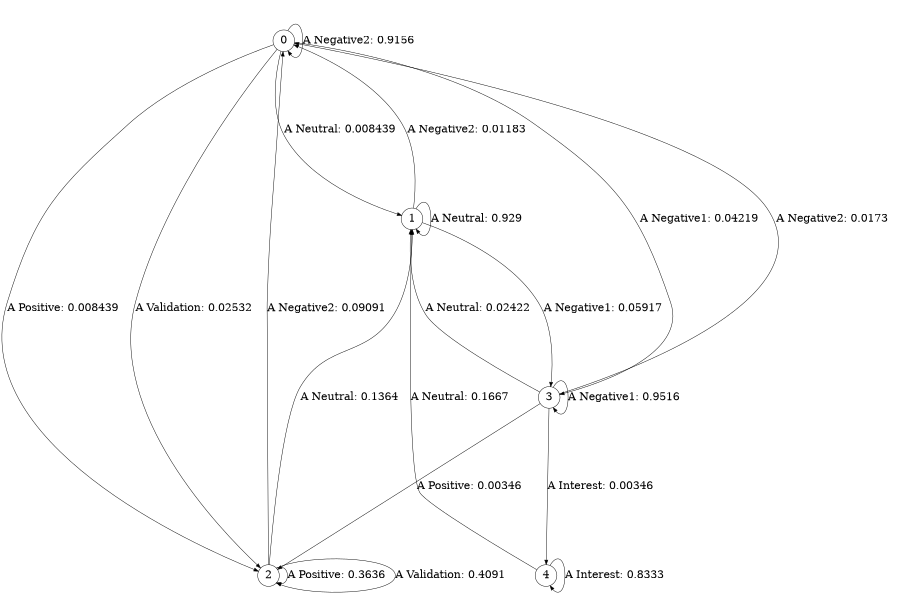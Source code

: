 digraph r5_cssr {
size = "6,8.5";
ratio = "fill";
node [shape = circle];
node [fontsize = 24];
edge [fontsize = 24];
0 -> 0 [label = "A Negative2: 0.9156   "];
0 -> 1 [label = "A Neutral: 0.008439  "];
0 -> 2 [label = "A Positive: 0.008439  "];
0 -> 3 [label = "A Negative1: 0.04219  "];
0 -> 2 [label = "A Validation: 0.02532  "];
1 -> 0 [label = "A Negative2: 0.01183  "];
1 -> 1 [label = "A Neutral: 0.929    "];
1 -> 3 [label = "A Negative1: 0.05917  "];
2 -> 0 [label = "A Negative2: 0.09091  "];
2 -> 1 [label = "A Neutral: 0.1364   "];
2 -> 2 [label = "A Positive: 0.3636   "];
2 -> 2 [label = "A Validation: 0.4091   "];
3 -> 0 [label = "A Negative2: 0.0173   "];
3 -> 1 [label = "A Neutral: 0.02422  "];
3 -> 2 [label = "A Positive: 0.00346  "];
3 -> 3 [label = "A Negative1: 0.9516   "];
3 -> 4 [label = "A Interest: 0.00346  "];
4 -> 1 [label = "A Neutral: 0.1667   "];
4 -> 4 [label = "A Interest: 0.8333   "];
} 